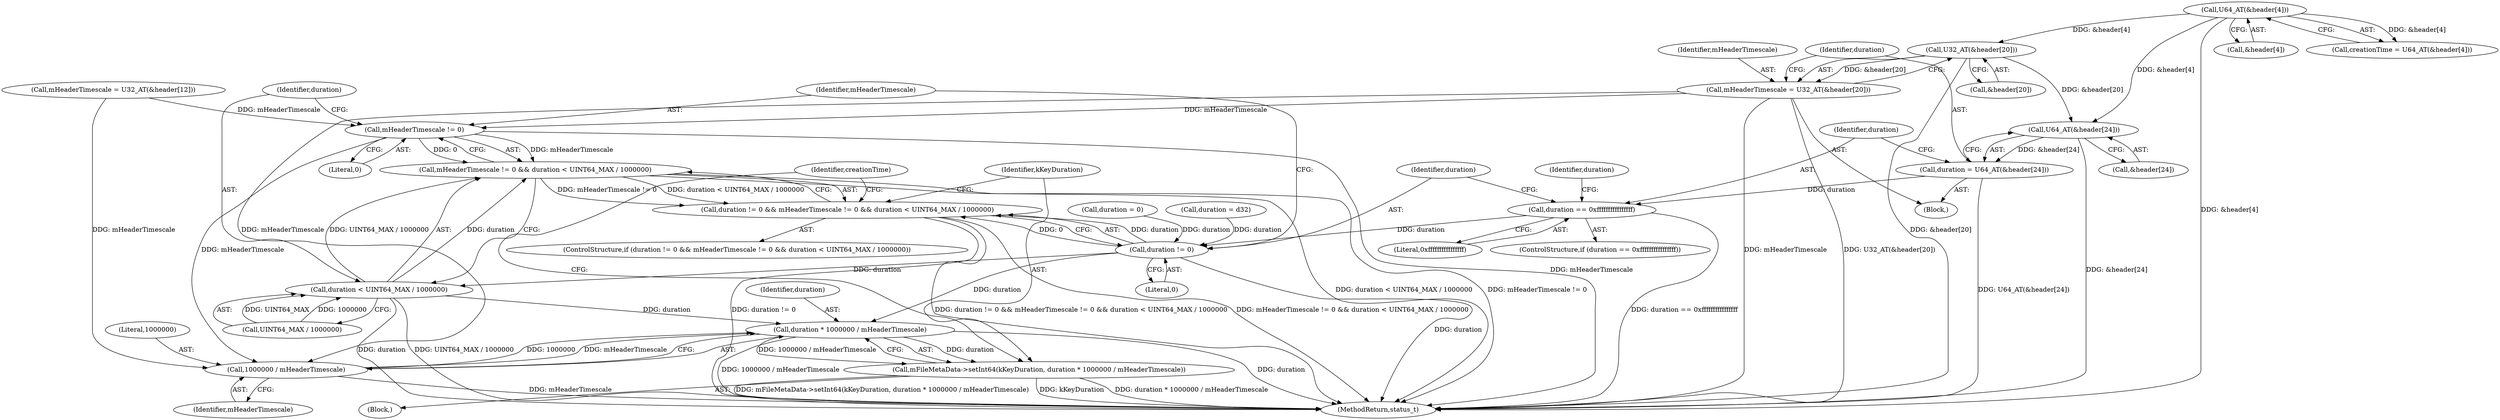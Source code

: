 digraph "0_Android_8a3a2f6ea7defe1a81bb32b3c9f3537f84749b9d@array" {
"1003148" [label="(Call,U32_AT(&header[20]))"];
"1003141" [label="(Call,U64_AT(&header[4]))"];
"1003146" [label="(Call,mHeaderTimescale = U32_AT(&header[20]))"];
"1003219" [label="(Call,mHeaderTimescale != 0)"];
"1003218" [label="(Call,mHeaderTimescale != 0 && duration < UINT64_MAX / 1000000)"];
"1003214" [label="(Call,duration != 0 && mHeaderTimescale != 0 && duration < UINT64_MAX / 1000000)"];
"1003232" [label="(Call,1000000 / mHeaderTimescale)"];
"1003230" [label="(Call,duration * 1000000 / mHeaderTimescale)"];
"1003228" [label="(Call,mFileMetaData->setInt64(kKeyDuration, duration * 1000000 / mHeaderTimescale))"];
"1003155" [label="(Call,U64_AT(&header[24]))"];
"1003153" [label="(Call,duration = U64_AT(&header[24]))"];
"1003161" [label="(Call,duration == 0xffffffffffffffff)"];
"1003215" [label="(Call,duration != 0)"];
"1003222" [label="(Call,duration < UINT64_MAX / 1000000)"];
"1003146" [label="(Call,mHeaderTimescale = U32_AT(&header[20]))"];
"1003230" [label="(Call,duration * 1000000 / mHeaderTimescale)"];
"1003149" [label="(Call,&header[20])"];
"1003161" [label="(Call,duration == 0xffffffffffffffff)"];
"1003234" [label="(Identifier,mHeaderTimescale)"];
"1003214" [label="(Call,duration != 0 && mHeaderTimescale != 0 && duration < UINT64_MAX / 1000000)"];
"1003222" [label="(Call,duration < UINT64_MAX / 1000000)"];
"1003210" [label="(Call,duration = d32)"];
"1003147" [label="(Identifier,mHeaderTimescale)"];
"1003138" [label="(Block,)"];
"1003223" [label="(Identifier,duration)"];
"1003141" [label="(Call,U64_AT(&header[4]))"];
"1003187" [label="(Call,mHeaderTimescale = U32_AT(&header[12]))"];
"1003163" [label="(Literal,0xffffffffffffffff)"];
"1003233" [label="(Literal,1000000)"];
"1003162" [label="(Identifier,duration)"];
"1003217" [label="(Literal,0)"];
"1003148" [label="(Call,U32_AT(&header[20]))"];
"1003231" [label="(Identifier,duration)"];
"1003220" [label="(Identifier,mHeaderTimescale)"];
"1003154" [label="(Identifier,duration)"];
"1003155" [label="(Call,U64_AT(&header[24]))"];
"1003219" [label="(Call,mHeaderTimescale != 0)"];
"1003156" [label="(Call,&header[24])"];
"1003232" [label="(Call,1000000 / mHeaderTimescale)"];
"1003218" [label="(Call,mHeaderTimescale != 0 && duration < UINT64_MAX / 1000000)"];
"1003228" [label="(Call,mFileMetaData->setInt64(kKeyDuration, duration * 1000000 / mHeaderTimescale))"];
"1003221" [label="(Literal,0)"];
"1003923" [label="(MethodReturn,status_t)"];
"1003142" [label="(Call,&header[4])"];
"1003160" [label="(ControlStructure,if (duration == 0xffffffffffffffff))"];
"1003166" [label="(Identifier,duration)"];
"1003139" [label="(Call,creationTime = U64_AT(&header[4]))"];
"1003216" [label="(Identifier,duration)"];
"1003213" [label="(ControlStructure,if (duration != 0 && mHeaderTimescale != 0 && duration < UINT64_MAX / 1000000))"];
"1003224" [label="(Call,UINT64_MAX / 1000000)"];
"1003227" [label="(Block,)"];
"1003229" [label="(Identifier,kKeyDuration)"];
"1003238" [label="(Identifier,creationTime)"];
"1003165" [label="(Call,duration = 0)"];
"1003153" [label="(Call,duration = U64_AT(&header[24]))"];
"1003215" [label="(Call,duration != 0)"];
"1003148" -> "1003146"  [label="AST: "];
"1003148" -> "1003149"  [label="CFG: "];
"1003149" -> "1003148"  [label="AST: "];
"1003146" -> "1003148"  [label="CFG: "];
"1003148" -> "1003923"  [label="DDG: &header[20]"];
"1003148" -> "1003146"  [label="DDG: &header[20]"];
"1003141" -> "1003148"  [label="DDG: &header[4]"];
"1003148" -> "1003155"  [label="DDG: &header[20]"];
"1003141" -> "1003139"  [label="AST: "];
"1003141" -> "1003142"  [label="CFG: "];
"1003142" -> "1003141"  [label="AST: "];
"1003139" -> "1003141"  [label="CFG: "];
"1003141" -> "1003923"  [label="DDG: &header[4]"];
"1003141" -> "1003139"  [label="DDG: &header[4]"];
"1003141" -> "1003155"  [label="DDG: &header[4]"];
"1003146" -> "1003138"  [label="AST: "];
"1003147" -> "1003146"  [label="AST: "];
"1003154" -> "1003146"  [label="CFG: "];
"1003146" -> "1003923"  [label="DDG: mHeaderTimescale"];
"1003146" -> "1003923"  [label="DDG: U32_AT(&header[20])"];
"1003146" -> "1003219"  [label="DDG: mHeaderTimescale"];
"1003146" -> "1003232"  [label="DDG: mHeaderTimescale"];
"1003219" -> "1003218"  [label="AST: "];
"1003219" -> "1003221"  [label="CFG: "];
"1003220" -> "1003219"  [label="AST: "];
"1003221" -> "1003219"  [label="AST: "];
"1003223" -> "1003219"  [label="CFG: "];
"1003218" -> "1003219"  [label="CFG: "];
"1003219" -> "1003923"  [label="DDG: mHeaderTimescale"];
"1003219" -> "1003218"  [label="DDG: mHeaderTimescale"];
"1003219" -> "1003218"  [label="DDG: 0"];
"1003187" -> "1003219"  [label="DDG: mHeaderTimescale"];
"1003219" -> "1003232"  [label="DDG: mHeaderTimescale"];
"1003218" -> "1003214"  [label="AST: "];
"1003218" -> "1003222"  [label="CFG: "];
"1003222" -> "1003218"  [label="AST: "];
"1003214" -> "1003218"  [label="CFG: "];
"1003218" -> "1003923"  [label="DDG: duration < UINT64_MAX / 1000000"];
"1003218" -> "1003923"  [label="DDG: mHeaderTimescale != 0"];
"1003218" -> "1003214"  [label="DDG: mHeaderTimescale != 0"];
"1003218" -> "1003214"  [label="DDG: duration < UINT64_MAX / 1000000"];
"1003222" -> "1003218"  [label="DDG: duration"];
"1003222" -> "1003218"  [label="DDG: UINT64_MAX / 1000000"];
"1003214" -> "1003213"  [label="AST: "];
"1003214" -> "1003215"  [label="CFG: "];
"1003215" -> "1003214"  [label="AST: "];
"1003229" -> "1003214"  [label="CFG: "];
"1003238" -> "1003214"  [label="CFG: "];
"1003214" -> "1003923"  [label="DDG: duration != 0"];
"1003214" -> "1003923"  [label="DDG: duration != 0 && mHeaderTimescale != 0 && duration < UINT64_MAX / 1000000"];
"1003214" -> "1003923"  [label="DDG: mHeaderTimescale != 0 && duration < UINT64_MAX / 1000000"];
"1003215" -> "1003214"  [label="DDG: duration"];
"1003215" -> "1003214"  [label="DDG: 0"];
"1003232" -> "1003230"  [label="AST: "];
"1003232" -> "1003234"  [label="CFG: "];
"1003233" -> "1003232"  [label="AST: "];
"1003234" -> "1003232"  [label="AST: "];
"1003230" -> "1003232"  [label="CFG: "];
"1003232" -> "1003923"  [label="DDG: mHeaderTimescale"];
"1003232" -> "1003230"  [label="DDG: 1000000"];
"1003232" -> "1003230"  [label="DDG: mHeaderTimescale"];
"1003187" -> "1003232"  [label="DDG: mHeaderTimescale"];
"1003230" -> "1003228"  [label="AST: "];
"1003231" -> "1003230"  [label="AST: "];
"1003228" -> "1003230"  [label="CFG: "];
"1003230" -> "1003923"  [label="DDG: duration"];
"1003230" -> "1003923"  [label="DDG: 1000000 / mHeaderTimescale"];
"1003230" -> "1003228"  [label="DDG: duration"];
"1003230" -> "1003228"  [label="DDG: 1000000 / mHeaderTimescale"];
"1003222" -> "1003230"  [label="DDG: duration"];
"1003215" -> "1003230"  [label="DDG: duration"];
"1003228" -> "1003227"  [label="AST: "];
"1003229" -> "1003228"  [label="AST: "];
"1003238" -> "1003228"  [label="CFG: "];
"1003228" -> "1003923"  [label="DDG: mFileMetaData->setInt64(kKeyDuration, duration * 1000000 / mHeaderTimescale)"];
"1003228" -> "1003923"  [label="DDG: kKeyDuration"];
"1003228" -> "1003923"  [label="DDG: duration * 1000000 / mHeaderTimescale"];
"1003155" -> "1003153"  [label="AST: "];
"1003155" -> "1003156"  [label="CFG: "];
"1003156" -> "1003155"  [label="AST: "];
"1003153" -> "1003155"  [label="CFG: "];
"1003155" -> "1003923"  [label="DDG: &header[24]"];
"1003155" -> "1003153"  [label="DDG: &header[24]"];
"1003153" -> "1003138"  [label="AST: "];
"1003154" -> "1003153"  [label="AST: "];
"1003162" -> "1003153"  [label="CFG: "];
"1003153" -> "1003923"  [label="DDG: U64_AT(&header[24])"];
"1003153" -> "1003161"  [label="DDG: duration"];
"1003161" -> "1003160"  [label="AST: "];
"1003161" -> "1003163"  [label="CFG: "];
"1003162" -> "1003161"  [label="AST: "];
"1003163" -> "1003161"  [label="AST: "];
"1003166" -> "1003161"  [label="CFG: "];
"1003216" -> "1003161"  [label="CFG: "];
"1003161" -> "1003923"  [label="DDG: duration == 0xffffffffffffffff"];
"1003161" -> "1003215"  [label="DDG: duration"];
"1003215" -> "1003217"  [label="CFG: "];
"1003216" -> "1003215"  [label="AST: "];
"1003217" -> "1003215"  [label="AST: "];
"1003220" -> "1003215"  [label="CFG: "];
"1003215" -> "1003923"  [label="DDG: duration"];
"1003165" -> "1003215"  [label="DDG: duration"];
"1003210" -> "1003215"  [label="DDG: duration"];
"1003215" -> "1003222"  [label="DDG: duration"];
"1003222" -> "1003224"  [label="CFG: "];
"1003223" -> "1003222"  [label="AST: "];
"1003224" -> "1003222"  [label="AST: "];
"1003222" -> "1003923"  [label="DDG: duration"];
"1003222" -> "1003923"  [label="DDG: UINT64_MAX / 1000000"];
"1003224" -> "1003222"  [label="DDG: UINT64_MAX"];
"1003224" -> "1003222"  [label="DDG: 1000000"];
}
